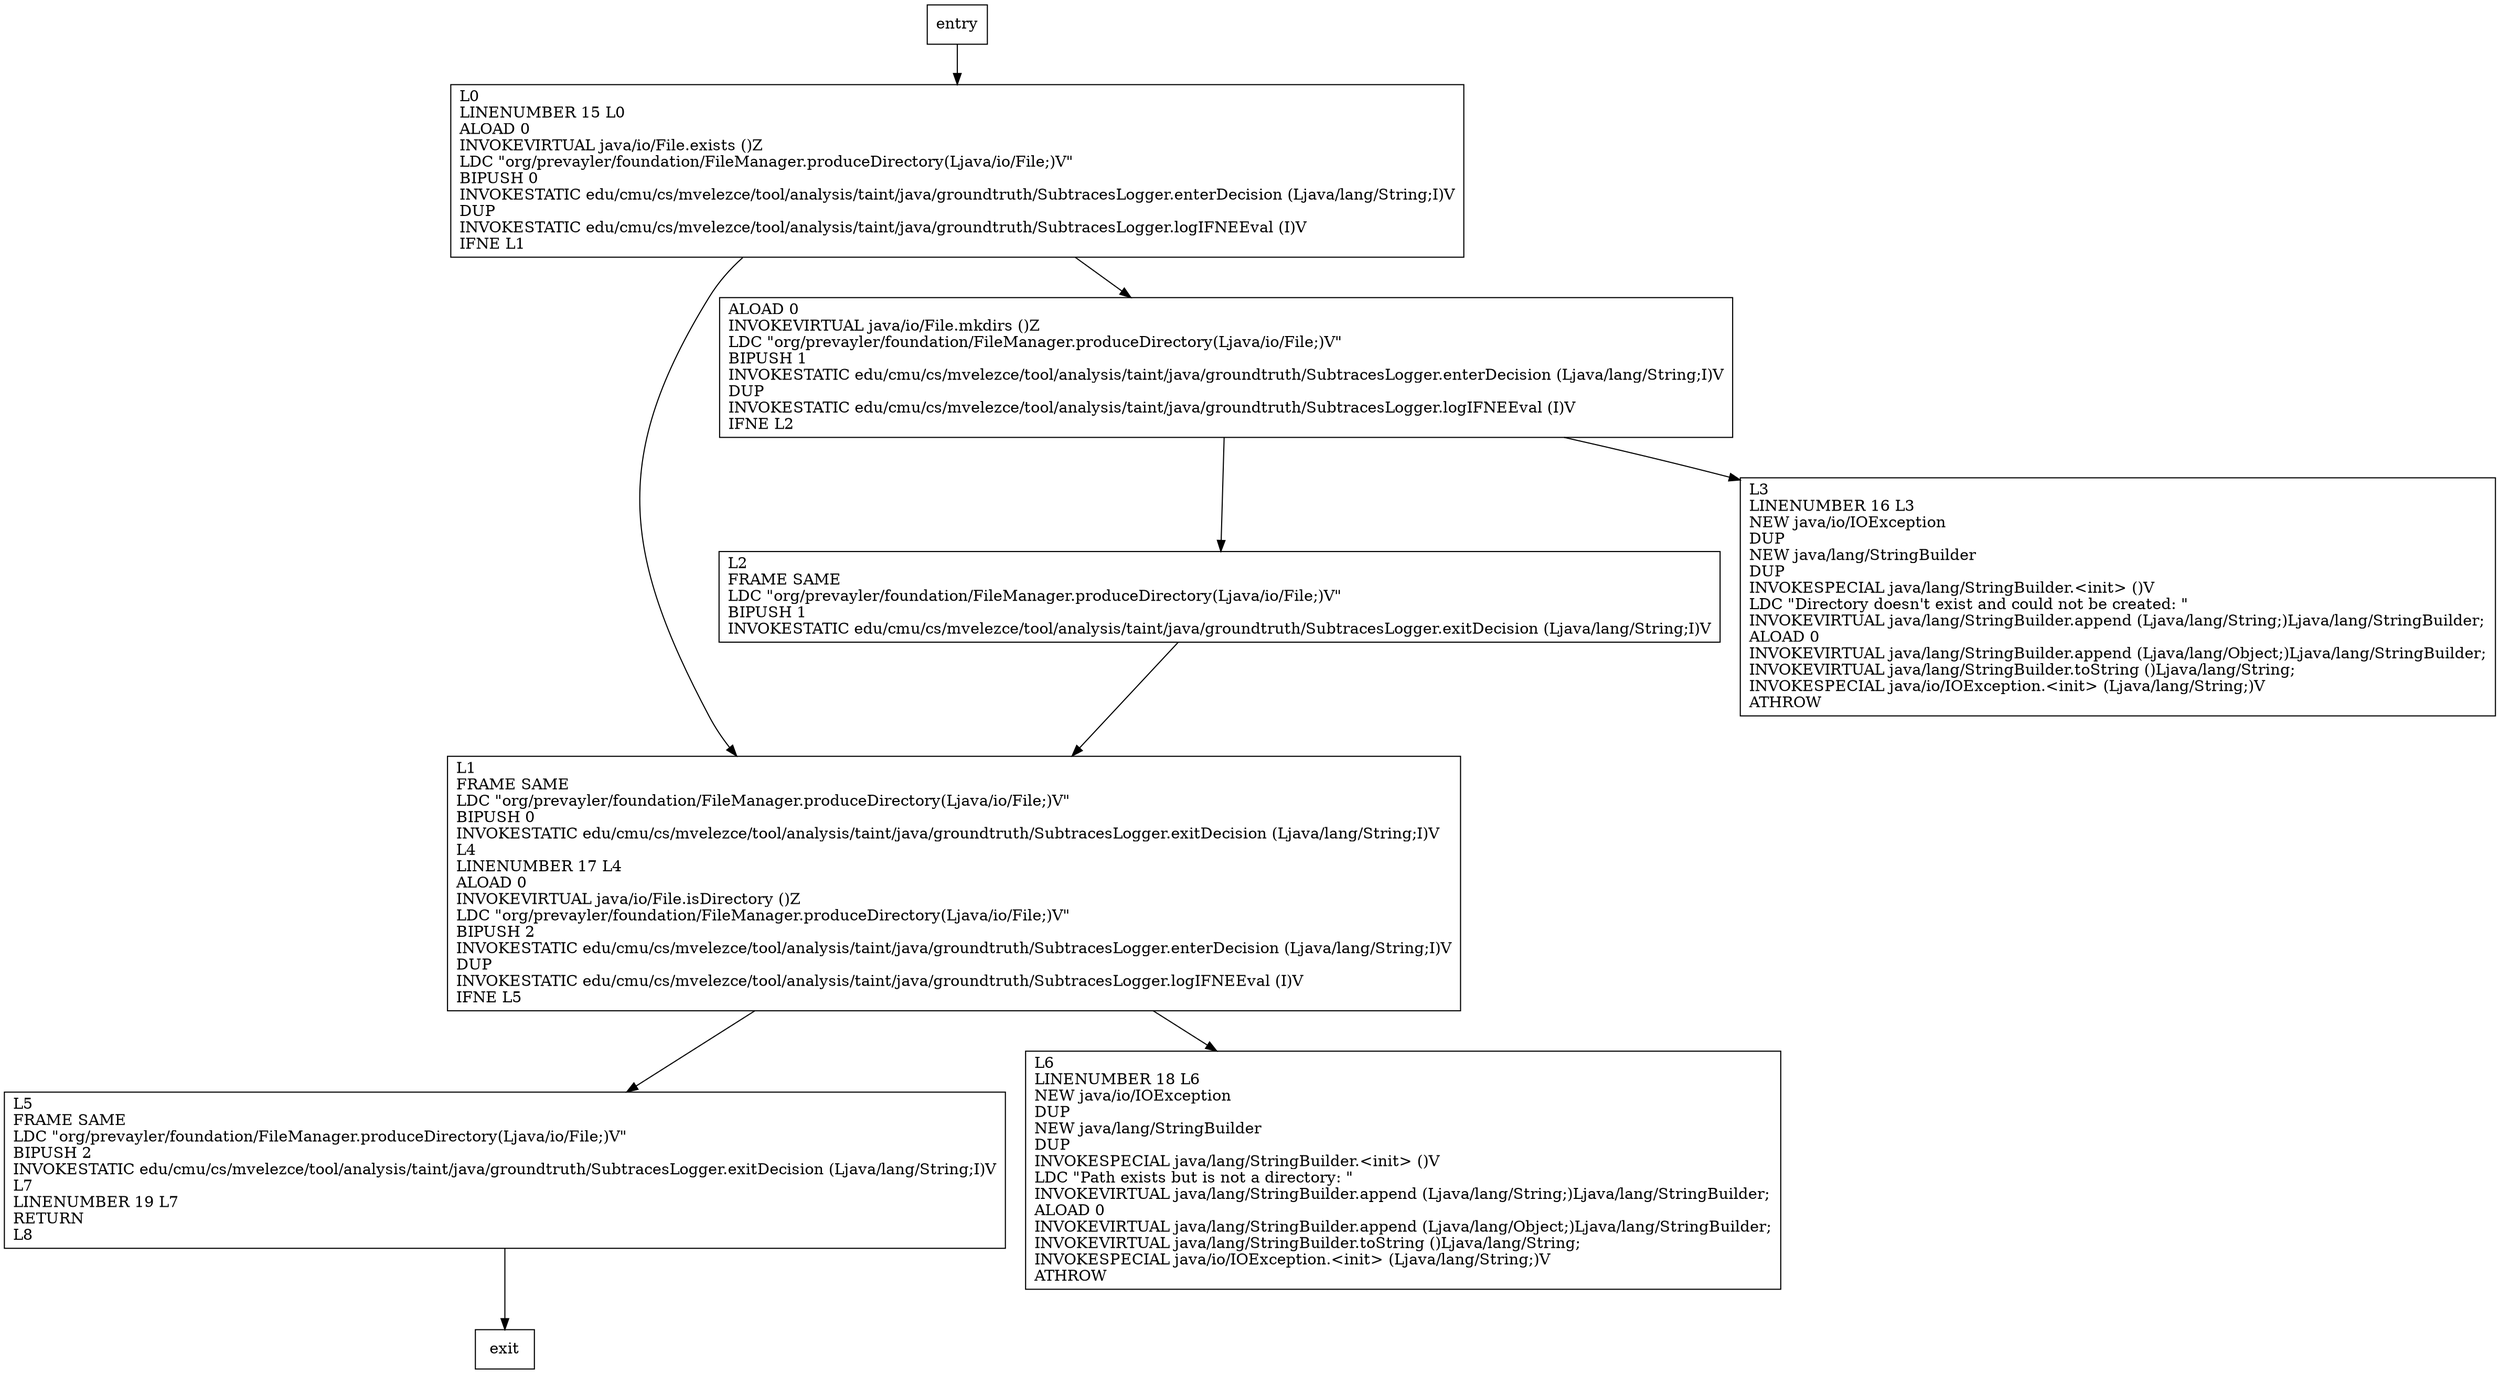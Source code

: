 digraph produceDirectory {
node [shape=record];
1965445467 [label="L1\lFRAME SAME\lLDC \"org/prevayler/foundation/FileManager.produceDirectory(Ljava/io/File;)V\"\lBIPUSH 0\lINVOKESTATIC edu/cmu/cs/mvelezce/tool/analysis/taint/java/groundtruth/SubtracesLogger.exitDecision (Ljava/lang/String;I)V\lL4\lLINENUMBER 17 L4\lALOAD 0\lINVOKEVIRTUAL java/io/File.isDirectory ()Z\lLDC \"org/prevayler/foundation/FileManager.produceDirectory(Ljava/io/File;)V\"\lBIPUSH 2\lINVOKESTATIC edu/cmu/cs/mvelezce/tool/analysis/taint/java/groundtruth/SubtracesLogger.enterDecision (Ljava/lang/String;I)V\lDUP\lINVOKESTATIC edu/cmu/cs/mvelezce/tool/analysis/taint/java/groundtruth/SubtracesLogger.logIFNEEval (I)V\lIFNE L5\l"];
259564670 [label="L0\lLINENUMBER 15 L0\lALOAD 0\lINVOKEVIRTUAL java/io/File.exists ()Z\lLDC \"org/prevayler/foundation/FileManager.produceDirectory(Ljava/io/File;)V\"\lBIPUSH 0\lINVOKESTATIC edu/cmu/cs/mvelezce/tool/analysis/taint/java/groundtruth/SubtracesLogger.enterDecision (Ljava/lang/String;I)V\lDUP\lINVOKESTATIC edu/cmu/cs/mvelezce/tool/analysis/taint/java/groundtruth/SubtracesLogger.logIFNEEval (I)V\lIFNE L1\l"];
707157673 [label="L5\lFRAME SAME\lLDC \"org/prevayler/foundation/FileManager.produceDirectory(Ljava/io/File;)V\"\lBIPUSH 2\lINVOKESTATIC edu/cmu/cs/mvelezce/tool/analysis/taint/java/groundtruth/SubtracesLogger.exitDecision (Ljava/lang/String;I)V\lL7\lLINENUMBER 19 L7\lRETURN\lL8\l"];
1682681674 [label="ALOAD 0\lINVOKEVIRTUAL java/io/File.mkdirs ()Z\lLDC \"org/prevayler/foundation/FileManager.produceDirectory(Ljava/io/File;)V\"\lBIPUSH 1\lINVOKESTATIC edu/cmu/cs/mvelezce/tool/analysis/taint/java/groundtruth/SubtracesLogger.enterDecision (Ljava/lang/String;I)V\lDUP\lINVOKESTATIC edu/cmu/cs/mvelezce/tool/analysis/taint/java/groundtruth/SubtracesLogger.logIFNEEval (I)V\lIFNE L2\l"];
517254671 [label="L2\lFRAME SAME\lLDC \"org/prevayler/foundation/FileManager.produceDirectory(Ljava/io/File;)V\"\lBIPUSH 1\lINVOKESTATIC edu/cmu/cs/mvelezce/tool/analysis/taint/java/groundtruth/SubtracesLogger.exitDecision (Ljava/lang/String;I)V\l"];
1833789138 [label="L6\lLINENUMBER 18 L6\lNEW java/io/IOException\lDUP\lNEW java/lang/StringBuilder\lDUP\lINVOKESPECIAL java/lang/StringBuilder.\<init\> ()V\lLDC \"Path exists but is not a directory: \"\lINVOKEVIRTUAL java/lang/StringBuilder.append (Ljava/lang/String;)Ljava/lang/StringBuilder;\lALOAD 0\lINVOKEVIRTUAL java/lang/StringBuilder.append (Ljava/lang/Object;)Ljava/lang/StringBuilder;\lINVOKEVIRTUAL java/lang/StringBuilder.toString ()Ljava/lang/String;\lINVOKESPECIAL java/io/IOException.\<init\> (Ljava/lang/String;)V\lATHROW\l"];
1422238463 [label="L3\lLINENUMBER 16 L3\lNEW java/io/IOException\lDUP\lNEW java/lang/StringBuilder\lDUP\lINVOKESPECIAL java/lang/StringBuilder.\<init\> ()V\lLDC \"Directory doesn't exist and could not be created: \"\lINVOKEVIRTUAL java/lang/StringBuilder.append (Ljava/lang/String;)Ljava/lang/StringBuilder;\lALOAD 0\lINVOKEVIRTUAL java/lang/StringBuilder.append (Ljava/lang/Object;)Ljava/lang/StringBuilder;\lINVOKEVIRTUAL java/lang/StringBuilder.toString ()Ljava/lang/String;\lINVOKESPECIAL java/io/IOException.\<init\> (Ljava/lang/String;)V\lATHROW\l"];
entry;
exit;
entry -> 259564670;
1965445467 -> 707157673;
1965445467 -> 1833789138;
259564670 -> 1965445467;
259564670 -> 1682681674;
707157673 -> exit;
1682681674 -> 517254671;
1682681674 -> 1422238463;
517254671 -> 1965445467;
}
